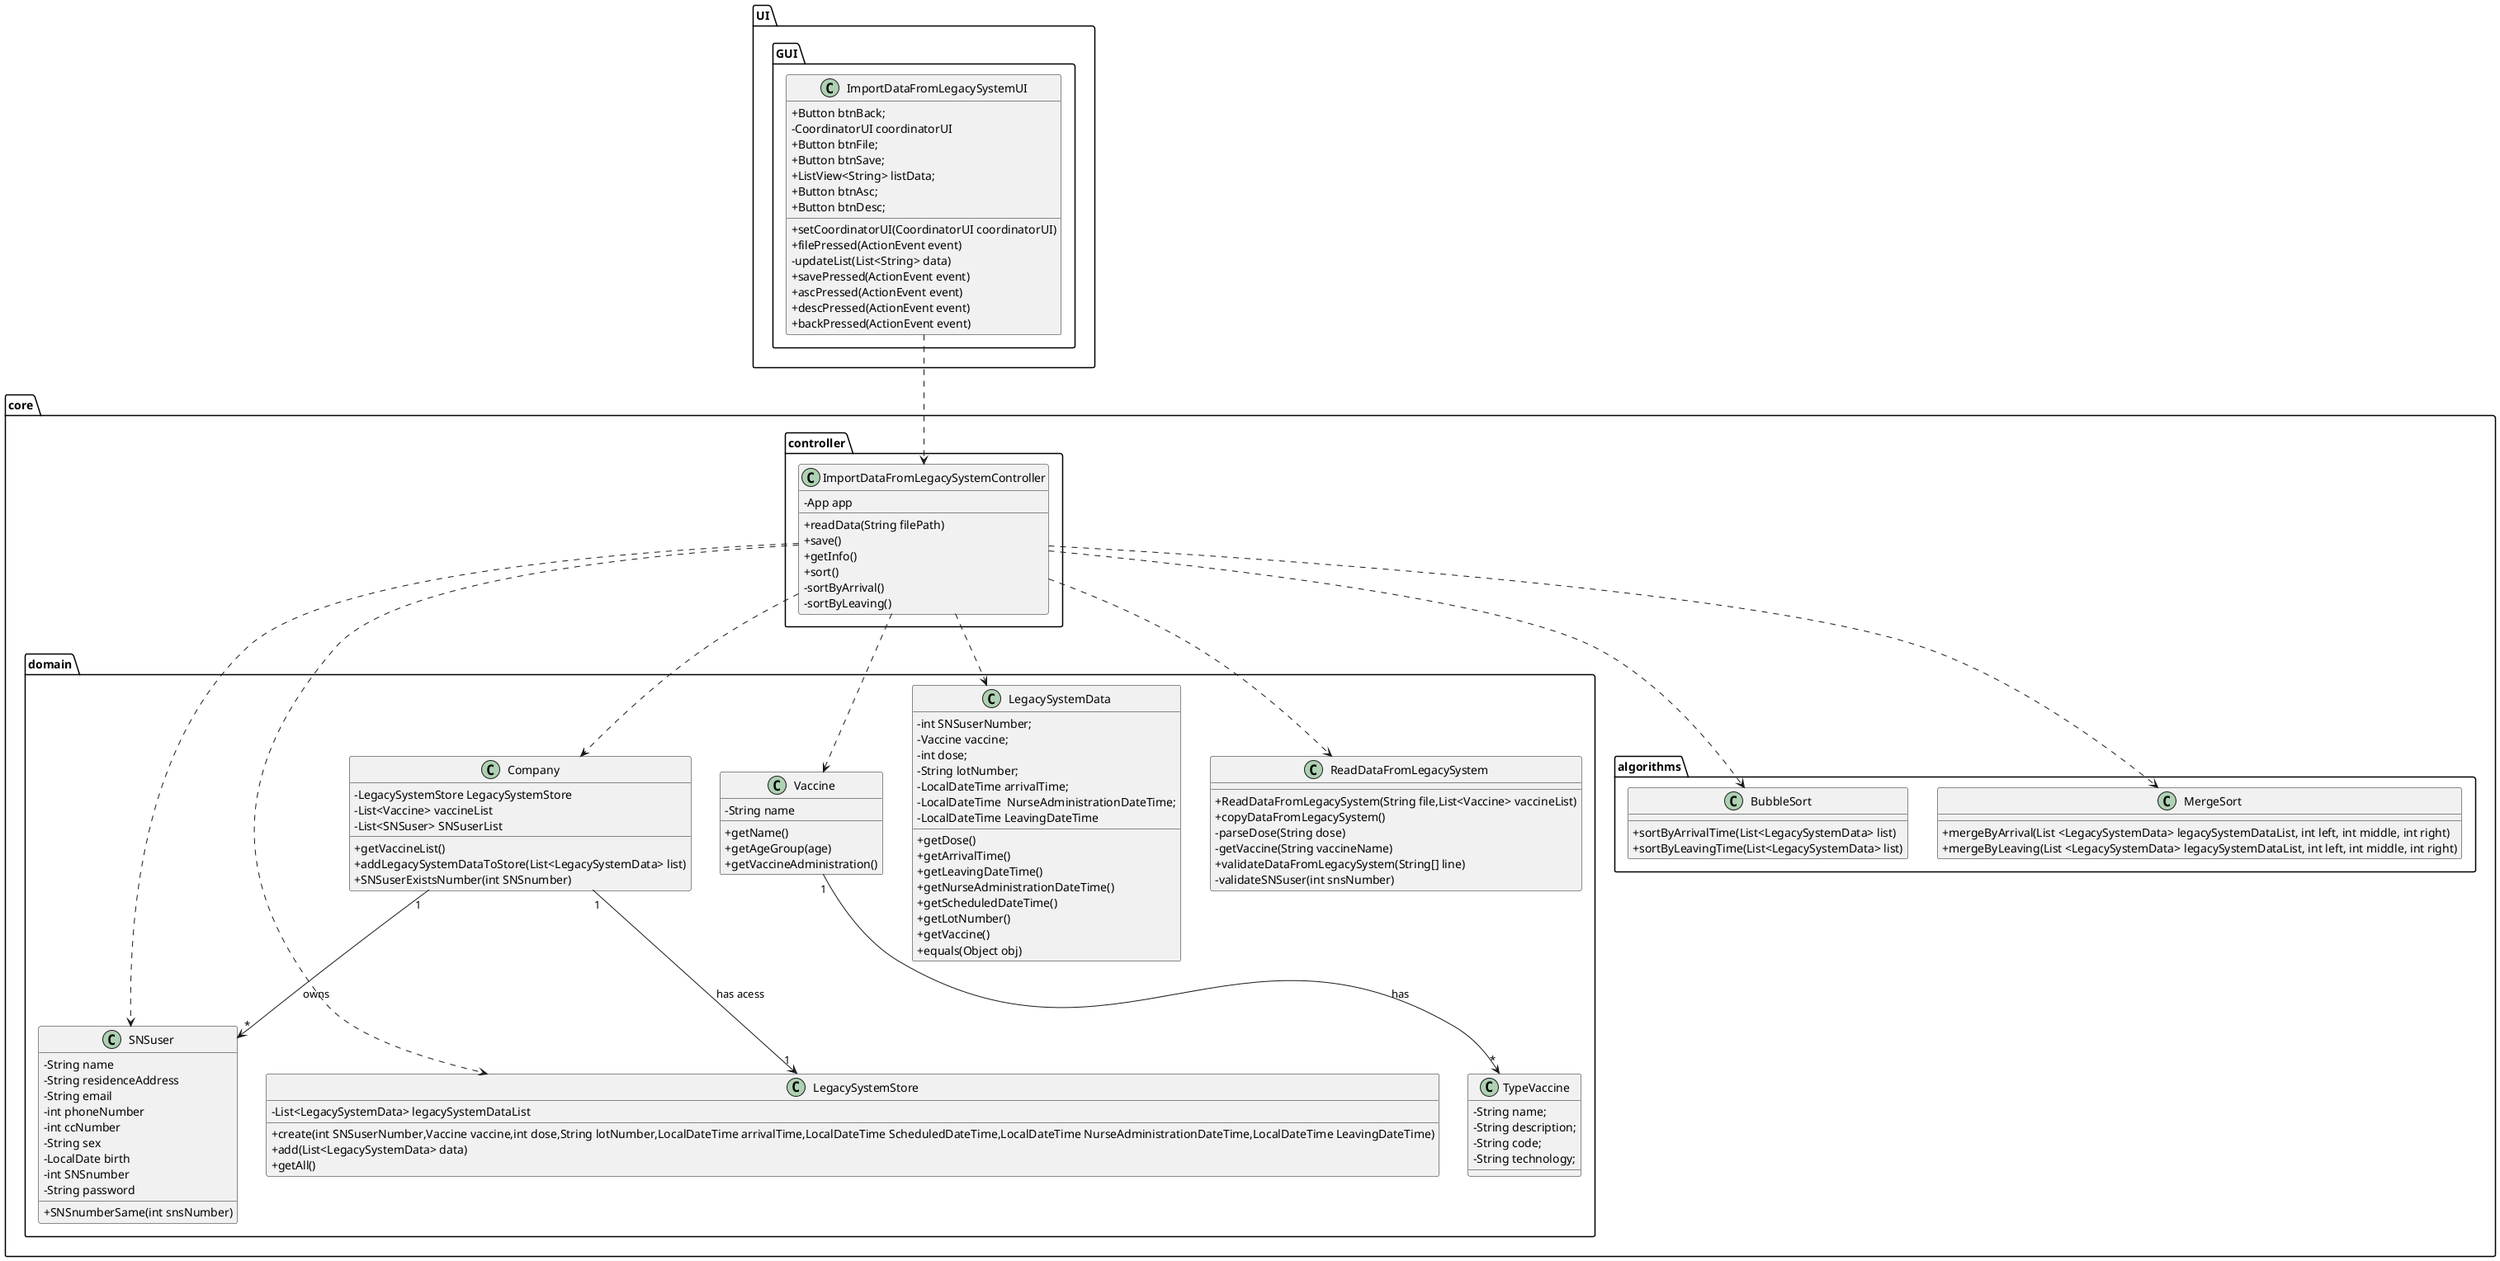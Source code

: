 @startuml
'https://plantuml.com/class-diagram
skinparam classAttributeIconSize 0

package UI{
    package GUI{
    Class ImportDataFromLegacySystemUI{
    +Button btnBack;
    -CoordinatorUI coordinatorUI
    +Button btnFile;
    +Button btnSave;
    +ListView<String> listData;
    +Button btnAsc;
    +Button btnDesc;



    +setCoordinatorUI(CoordinatorUI coordinatorUI)
    +filePressed(ActionEvent event)
    -updateList(List<String> data)
    +savePressed(ActionEvent event)
    +ascPressed(ActionEvent event)
    +descPressed(ActionEvent event)
    +backPressed(ActionEvent event)
    }
    }
}

package core{
    package controller{

Class ImportDataFromLegacySystemController{

- App app

+readData(String filePath)
+save()
+getInfo()
+sort()
-sortByArrival()
-sortByLeaving()
}
}
package domain{
Class Company{
-LegacySystemStore LegacySystemStore
-List<Vaccine> vaccineList
-List<SNSuser> SNSuserList

+getVaccineList()
+addLegacySystemDataToStore(List<LegacySystemData> list)
+SNSuserExistsNumber(int SNSnumber)
}

Class SNSuser{
-String name
-String residenceAddress
-String email
-int phoneNumber
-int ccNumber
-String sex
-LocalDate birth
-int SNSnumber
-String password

+SNSnumberSame(int snsNumber)
}


Class Vaccine{

-String name

+getName()
+getAgeGroup(age)
+getVaccineAdministration()
}


Class TypeVaccine{
-String name;
-String description;
-String code;
-String technology;
}
Class LegacySystemStore{
-List<LegacySystemData> legacySystemDataList

+create(int SNSuserNumber,Vaccine vaccine,int dose,String lotNumber,LocalDateTime arrivalTime,LocalDateTime ScheduledDateTime,LocalDateTime NurseAdministrationDateTime,LocalDateTime LeavingDateTime)
+add(List<LegacySystemData> data)
+getAll()
}
Class LegacySystemData{
-int SNSuserNumber;
-Vaccine vaccine;
-int dose;
-String lotNumber;
-LocalDateTime arrivalTime;
-LocalDateTime  NurseAdministrationDateTime;
-LocalDateTime LeavingDateTime

+getDose()
+getArrivalTime()
+getLeavingDateTime()
+getNurseAdministrationDateTime()
+getScheduledDateTime()
+getLotNumber()
+getVaccine()
+equals(Object obj)
}

Class ReadDataFromLegacySystem{

+ReadDataFromLegacySystem(String file,List<Vaccine> vaccineList)
+copyDataFromLegacySystem()
-parseDose(String dose)
-getVaccine(String vaccineName)
+validateDataFromLegacySystem(String[] line)
-validateSNSuser(int snsNumber)
}



}
package algorithms{
Class BubbleSort{

+sortByArrivalTime(List<LegacySystemData> list)
+sortByLeavingTime(List<LegacySystemData> list)
}

Class MergeSort{

+mergeByArrival(List <LegacySystemData> legacySystemDataList, int left, int middle, int right)
+mergeByLeaving(List <LegacySystemData> legacySystemDataList, int left, int middle, int right)
}
}

}


ImportDataFromLegacySystemUI..> ImportDataFromLegacySystemController

ImportDataFromLegacySystemController ..>Company
ImportDataFromLegacySystemController ..>SNSuser
ImportDataFromLegacySystemController ..>Vaccine
ImportDataFromLegacySystemController ..>LegacySystemStore
ImportDataFromLegacySystemController ..>LegacySystemData
ImportDataFromLegacySystemController ..>ReadDataFromLegacySystem
ImportDataFromLegacySystemController ..>BubbleSort
ImportDataFromLegacySystemController ..>MergeSort
Company"1" -->"*"SNSuser:"owns"
Company"1" -->"1"LegacySystemStore:"has acess"
Vaccine"1"-->"*"TypeVaccine:"has"

@enduml